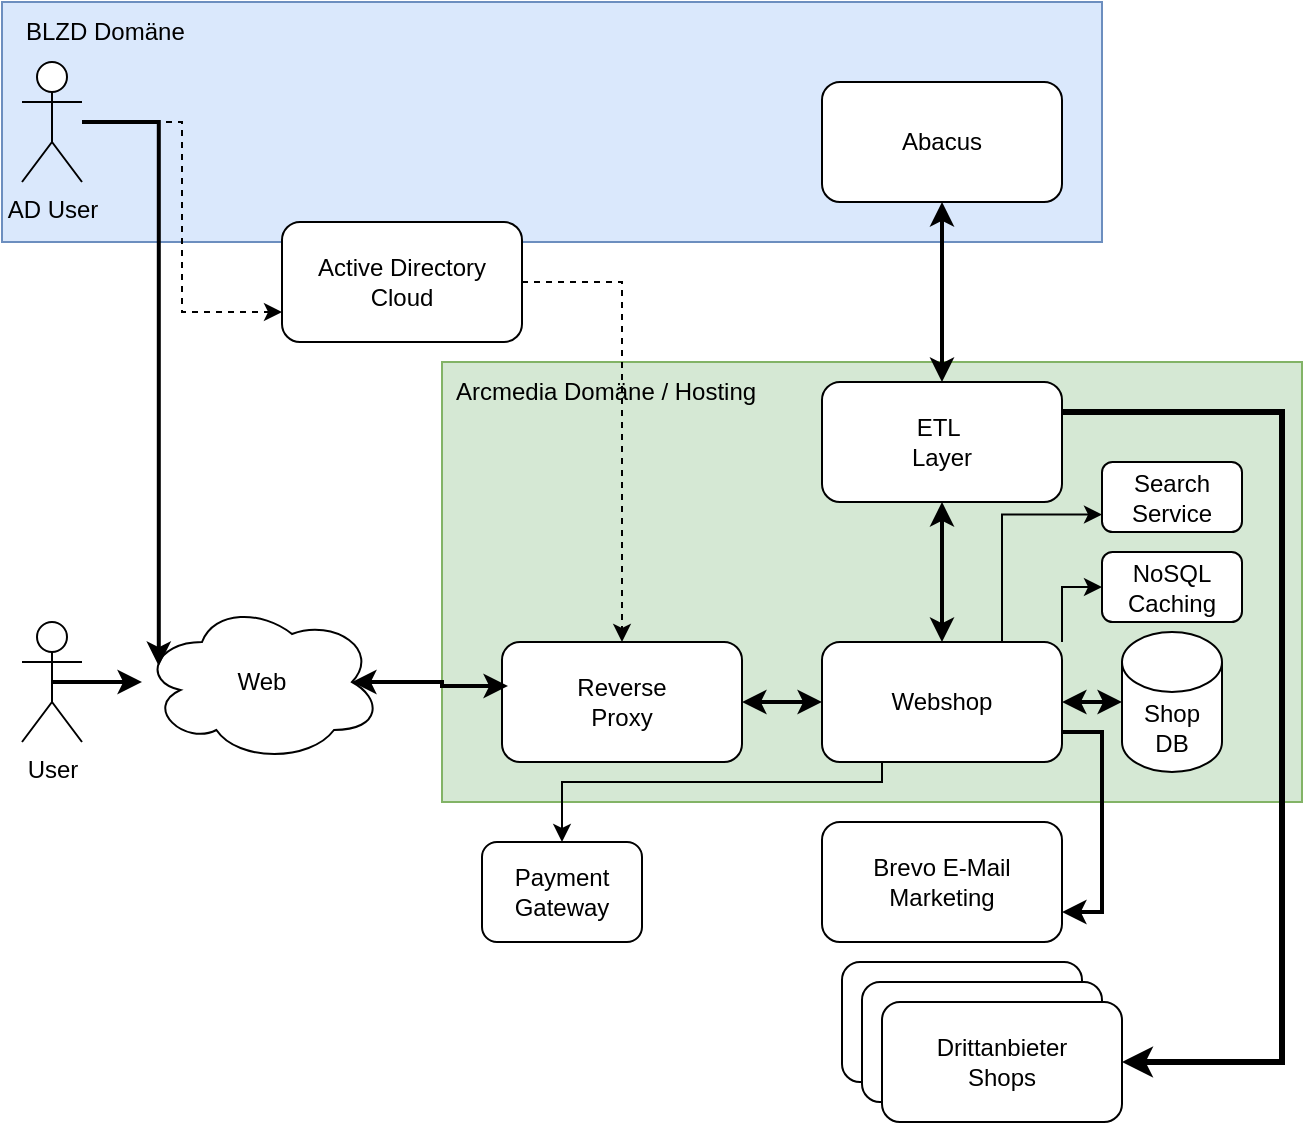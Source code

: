 <mxfile version="24.8.4">
  <diagram name="Page-1" id="-N_JaO24lvqWADoLBfYY">
    <mxGraphModel dx="1080" dy="696" grid="1" gridSize="10" guides="1" tooltips="1" connect="1" arrows="1" fold="1" page="1" pageScale="1" pageWidth="850" pageHeight="1100" math="0" shadow="0">
      <root>
        <mxCell id="0" />
        <mxCell id="1" parent="0" />
        <mxCell id="j-qJBeYr4ZlMh-Ftab0K-1" value="" style="rounded=0;whiteSpace=wrap;html=1;fillColor=#dae8fc;strokeColor=#6c8ebf;" vertex="1" parent="1">
          <mxGeometry x="10" y="90" width="550" height="120" as="geometry" />
        </mxCell>
        <mxCell id="j-qJBeYr4ZlMh-Ftab0K-2" value="" style="rounded=0;whiteSpace=wrap;html=1;fillColor=#d5e8d4;strokeColor=#82b366;" vertex="1" parent="1">
          <mxGeometry x="230" y="270" width="430" height="220" as="geometry" />
        </mxCell>
        <mxCell id="j-qJBeYr4ZlMh-Ftab0K-3" value="Web" style="ellipse;shape=cloud;whiteSpace=wrap;html=1;" vertex="1" parent="1">
          <mxGeometry x="80" y="390" width="120" height="80" as="geometry" />
        </mxCell>
        <mxCell id="j-qJBeYr4ZlMh-Ftab0K-6" style="edgeStyle=orthogonalEdgeStyle;rounded=0;orthogonalLoop=1;jettySize=auto;html=1;exitX=0.5;exitY=0.5;exitDx=0;exitDy=0;exitPerimeter=0;strokeWidth=2;" edge="1" parent="1" source="j-qJBeYr4ZlMh-Ftab0K-4" target="j-qJBeYr4ZlMh-Ftab0K-3">
          <mxGeometry relative="1" as="geometry" />
        </mxCell>
        <mxCell id="j-qJBeYr4ZlMh-Ftab0K-24" style="edgeStyle=orthogonalEdgeStyle;rounded=0;orthogonalLoop=1;jettySize=auto;html=1;entryX=0;entryY=0.75;entryDx=0;entryDy=0;dashed=1;" edge="1" parent="1" source="j-qJBeYr4ZlMh-Ftab0K-27" target="j-qJBeYr4ZlMh-Ftab0K-22">
          <mxGeometry relative="1" as="geometry" />
        </mxCell>
        <mxCell id="j-qJBeYr4ZlMh-Ftab0K-4" value="User" style="shape=umlActor;verticalLabelPosition=bottom;verticalAlign=top;html=1;outlineConnect=0;" vertex="1" parent="1">
          <mxGeometry x="20" y="400" width="30" height="60" as="geometry" />
        </mxCell>
        <mxCell id="j-qJBeYr4ZlMh-Ftab0K-9" style="edgeStyle=orthogonalEdgeStyle;rounded=0;orthogonalLoop=1;jettySize=auto;html=1;exitX=0.5;exitY=0;exitDx=0;exitDy=0;entryX=0.5;entryY=1;entryDx=0;entryDy=0;startArrow=classic;startFill=1;strokeWidth=2;" edge="1" parent="1" source="j-qJBeYr4ZlMh-Ftab0K-7" target="j-qJBeYr4ZlMh-Ftab0K-8">
          <mxGeometry relative="1" as="geometry" />
        </mxCell>
        <mxCell id="j-qJBeYr4ZlMh-Ftab0K-39" style="edgeStyle=orthogonalEdgeStyle;rounded=0;orthogonalLoop=1;jettySize=auto;html=1;exitX=1;exitY=0.75;exitDx=0;exitDy=0;entryX=1;entryY=0.75;entryDx=0;entryDy=0;strokeWidth=2;" edge="1" parent="1" source="j-qJBeYr4ZlMh-Ftab0K-7" target="j-qJBeYr4ZlMh-Ftab0K-38">
          <mxGeometry relative="1" as="geometry" />
        </mxCell>
        <mxCell id="j-qJBeYr4ZlMh-Ftab0K-43" style="edgeStyle=orthogonalEdgeStyle;rounded=0;orthogonalLoop=1;jettySize=auto;html=1;exitX=0.75;exitY=0;exitDx=0;exitDy=0;entryX=0;entryY=0.75;entryDx=0;entryDy=0;" edge="1" parent="1" source="j-qJBeYr4ZlMh-Ftab0K-7" target="j-qJBeYr4ZlMh-Ftab0K-42">
          <mxGeometry relative="1" as="geometry" />
        </mxCell>
        <mxCell id="j-qJBeYr4ZlMh-Ftab0K-50" style="edgeStyle=orthogonalEdgeStyle;rounded=0;orthogonalLoop=1;jettySize=auto;html=1;exitX=0.25;exitY=1;exitDx=0;exitDy=0;entryX=0.5;entryY=0;entryDx=0;entryDy=0;" edge="1" parent="1" source="j-qJBeYr4ZlMh-Ftab0K-7" target="j-qJBeYr4ZlMh-Ftab0K-48">
          <mxGeometry relative="1" as="geometry">
            <Array as="points">
              <mxPoint x="450" y="480" />
              <mxPoint x="290" y="480" />
            </Array>
          </mxGeometry>
        </mxCell>
        <mxCell id="j-qJBeYr4ZlMh-Ftab0K-7" value="Webshop" style="rounded=1;whiteSpace=wrap;html=1;" vertex="1" parent="1">
          <mxGeometry x="420" y="410" width="120" height="60" as="geometry" />
        </mxCell>
        <mxCell id="j-qJBeYr4ZlMh-Ftab0K-8" value="ETL&amp;nbsp;&lt;div&gt;Layer&lt;/div&gt;" style="rounded=1;whiteSpace=wrap;html=1;" vertex="1" parent="1">
          <mxGeometry x="420" y="280" width="120" height="60" as="geometry" />
        </mxCell>
        <mxCell id="j-qJBeYr4ZlMh-Ftab0K-10" value="Shop&lt;div&gt;DB&lt;/div&gt;" style="shape=cylinder3;whiteSpace=wrap;html=1;boundedLbl=1;backgroundOutline=1;size=15;" vertex="1" parent="1">
          <mxGeometry x="570" y="405" width="50" height="70" as="geometry" />
        </mxCell>
        <mxCell id="j-qJBeYr4ZlMh-Ftab0K-11" style="edgeStyle=orthogonalEdgeStyle;rounded=0;orthogonalLoop=1;jettySize=auto;html=1;exitX=1;exitY=0.5;exitDx=0;exitDy=0;entryX=0;entryY=0.5;entryDx=0;entryDy=0;entryPerimeter=0;startArrow=classic;startFill=1;strokeWidth=2;" edge="1" parent="1" source="j-qJBeYr4ZlMh-Ftab0K-7" target="j-qJBeYr4ZlMh-Ftab0K-10">
          <mxGeometry relative="1" as="geometry" />
        </mxCell>
        <mxCell id="j-qJBeYr4ZlMh-Ftab0K-13" style="edgeStyle=orthogonalEdgeStyle;rounded=0;orthogonalLoop=1;jettySize=auto;html=1;exitX=1;exitY=0.5;exitDx=0;exitDy=0;entryX=0;entryY=0.5;entryDx=0;entryDy=0;startArrow=classic;startFill=1;strokeWidth=2;" edge="1" parent="1" source="j-qJBeYr4ZlMh-Ftab0K-12" target="j-qJBeYr4ZlMh-Ftab0K-7">
          <mxGeometry relative="1" as="geometry" />
        </mxCell>
        <mxCell id="j-qJBeYr4ZlMh-Ftab0K-12" value="Reverse&lt;div&gt;Proxy&lt;/div&gt;" style="rounded=1;whiteSpace=wrap;html=1;" vertex="1" parent="1">
          <mxGeometry x="260" y="410" width="120" height="60" as="geometry" />
        </mxCell>
        <mxCell id="j-qJBeYr4ZlMh-Ftab0K-14" style="edgeStyle=orthogonalEdgeStyle;rounded=0;orthogonalLoop=1;jettySize=auto;html=1;exitX=0.875;exitY=0.5;exitDx=0;exitDy=0;exitPerimeter=0;entryX=0.025;entryY=0.367;entryDx=0;entryDy=0;entryPerimeter=0;startArrow=classic;startFill=1;strokeWidth=2;" edge="1" parent="1" source="j-qJBeYr4ZlMh-Ftab0K-3" target="j-qJBeYr4ZlMh-Ftab0K-12">
          <mxGeometry relative="1" as="geometry" />
        </mxCell>
        <mxCell id="j-qJBeYr4ZlMh-Ftab0K-21" value="Abacus" style="rounded=1;whiteSpace=wrap;html=1;" vertex="1" parent="1">
          <mxGeometry x="420" y="130" width="120" height="60" as="geometry" />
        </mxCell>
        <mxCell id="j-qJBeYr4ZlMh-Ftab0K-23" style="edgeStyle=orthogonalEdgeStyle;rounded=0;orthogonalLoop=1;jettySize=auto;html=1;exitX=1;exitY=0.5;exitDx=0;exitDy=0;dashed=1;" edge="1" parent="1" source="j-qJBeYr4ZlMh-Ftab0K-22" target="j-qJBeYr4ZlMh-Ftab0K-12">
          <mxGeometry relative="1" as="geometry" />
        </mxCell>
        <mxCell id="j-qJBeYr4ZlMh-Ftab0K-22" value="Active Directory Cloud" style="rounded=1;whiteSpace=wrap;html=1;" vertex="1" parent="1">
          <mxGeometry x="150" y="200" width="120" height="60" as="geometry" />
        </mxCell>
        <mxCell id="j-qJBeYr4ZlMh-Ftab0K-26" style="edgeStyle=orthogonalEdgeStyle;rounded=0;orthogonalLoop=1;jettySize=auto;html=1;entryX=0.5;entryY=1;entryDx=0;entryDy=0;startArrow=classic;startFill=1;strokeWidth=2;exitX=0.5;exitY=0;exitDx=0;exitDy=0;" edge="1" parent="1" source="j-qJBeYr4ZlMh-Ftab0K-8" target="j-qJBeYr4ZlMh-Ftab0K-21">
          <mxGeometry relative="1" as="geometry">
            <mxPoint x="480" y="310" as="sourcePoint" />
            <mxPoint x="479.5" y="180" as="targetPoint" />
          </mxGeometry>
        </mxCell>
        <mxCell id="j-qJBeYr4ZlMh-Ftab0K-27" value="AD User" style="shape=umlActor;verticalLabelPosition=bottom;verticalAlign=top;html=1;outlineConnect=0;" vertex="1" parent="1">
          <mxGeometry x="20" y="120" width="30" height="60" as="geometry" />
        </mxCell>
        <mxCell id="j-qJBeYr4ZlMh-Ftab0K-30" style="edgeStyle=orthogonalEdgeStyle;rounded=0;orthogonalLoop=1;jettySize=auto;html=1;strokeWidth=2;entryX=0.07;entryY=0.4;entryDx=0;entryDy=0;entryPerimeter=0;" edge="1" parent="1" source="j-qJBeYr4ZlMh-Ftab0K-27" target="j-qJBeYr4ZlMh-Ftab0K-3">
          <mxGeometry relative="1" as="geometry">
            <mxPoint x="12.5" y="280" as="sourcePoint" />
            <mxPoint x="57.5" y="280" as="targetPoint" />
          </mxGeometry>
        </mxCell>
        <mxCell id="j-qJBeYr4ZlMh-Ftab0K-34" style="edgeStyle=orthogonalEdgeStyle;rounded=0;orthogonalLoop=1;jettySize=auto;html=1;exitX=1;exitY=0.25;exitDx=0;exitDy=0;strokeWidth=3;" edge="1" parent="1" source="j-qJBeYr4ZlMh-Ftab0K-8">
          <mxGeometry relative="1" as="geometry">
            <mxPoint x="570" y="620" as="targetPoint" />
            <Array as="points">
              <mxPoint x="650" y="295" />
            </Array>
          </mxGeometry>
        </mxCell>
        <mxCell id="j-qJBeYr4ZlMh-Ftab0K-35" value="Arcmedia Domäne / Hosting" style="text;html=1;align=left;verticalAlign=middle;whiteSpace=wrap;rounded=0;" vertex="1" parent="1">
          <mxGeometry x="235" y="270" width="190" height="30" as="geometry" />
        </mxCell>
        <mxCell id="j-qJBeYr4ZlMh-Ftab0K-36" value="BLZD Domäne" style="text;html=1;align=left;verticalAlign=middle;whiteSpace=wrap;rounded=0;" vertex="1" parent="1">
          <mxGeometry x="20" y="90" width="110" height="30" as="geometry" />
        </mxCell>
        <mxCell id="j-qJBeYr4ZlMh-Ftab0K-37" value="" style="group" vertex="1" connectable="0" parent="1">
          <mxGeometry x="430" y="570" width="140" height="80" as="geometry" />
        </mxCell>
        <mxCell id="j-qJBeYr4ZlMh-Ftab0K-31" value="Drittanbieter&lt;div&gt;Shops&lt;/div&gt;" style="rounded=1;whiteSpace=wrap;html=1;" vertex="1" parent="j-qJBeYr4ZlMh-Ftab0K-37">
          <mxGeometry width="120" height="60" as="geometry" />
        </mxCell>
        <mxCell id="j-qJBeYr4ZlMh-Ftab0K-32" value="Drittanbieter&lt;div&gt;Shops&lt;/div&gt;" style="rounded=1;whiteSpace=wrap;html=1;" vertex="1" parent="j-qJBeYr4ZlMh-Ftab0K-37">
          <mxGeometry x="10" y="10" width="120" height="60" as="geometry" />
        </mxCell>
        <mxCell id="j-qJBeYr4ZlMh-Ftab0K-33" value="Drittanbieter&lt;div&gt;Shops&lt;/div&gt;" style="rounded=1;whiteSpace=wrap;html=1;" vertex="1" parent="j-qJBeYr4ZlMh-Ftab0K-37">
          <mxGeometry x="20" y="20" width="120" height="60" as="geometry" />
        </mxCell>
        <mxCell id="j-qJBeYr4ZlMh-Ftab0K-38" value="Brevo E-Mail Marketing" style="rounded=1;whiteSpace=wrap;html=1;" vertex="1" parent="1">
          <mxGeometry x="420" y="500" width="120" height="60" as="geometry" />
        </mxCell>
        <mxCell id="j-qJBeYr4ZlMh-Ftab0K-41" style="edgeStyle=orthogonalEdgeStyle;rounded=0;orthogonalLoop=1;jettySize=auto;html=1;exitX=0;exitY=0.5;exitDx=0;exitDy=0;entryX=1;entryY=0;entryDx=0;entryDy=0;startArrow=classic;startFill=1;endArrow=none;endFill=0;" edge="1" parent="1" source="j-qJBeYr4ZlMh-Ftab0K-40" target="j-qJBeYr4ZlMh-Ftab0K-7">
          <mxGeometry relative="1" as="geometry" />
        </mxCell>
        <mxCell id="j-qJBeYr4ZlMh-Ftab0K-40" value="NoSQL Caching" style="rounded=1;whiteSpace=wrap;html=1;" vertex="1" parent="1">
          <mxGeometry x="560" y="365" width="70" height="35" as="geometry" />
        </mxCell>
        <mxCell id="j-qJBeYr4ZlMh-Ftab0K-42" value="Search Service" style="rounded=1;whiteSpace=wrap;html=1;" vertex="1" parent="1">
          <mxGeometry x="560" y="320" width="70" height="35" as="geometry" />
        </mxCell>
        <mxCell id="j-qJBeYr4ZlMh-Ftab0K-48" value="Payment Gateway" style="rounded=1;whiteSpace=wrap;html=1;" vertex="1" parent="1">
          <mxGeometry x="250" y="510" width="80" height="50" as="geometry" />
        </mxCell>
      </root>
    </mxGraphModel>
  </diagram>
</mxfile>
